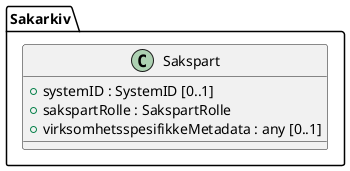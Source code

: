 @startuml
class Sakarkiv.Sakspart {
  +systemID : SystemID [0..1]
  +sakspartRolle : SakspartRolle
  +virksomhetsspesifikkeMetadata : any [0..1]
}
@enduml
